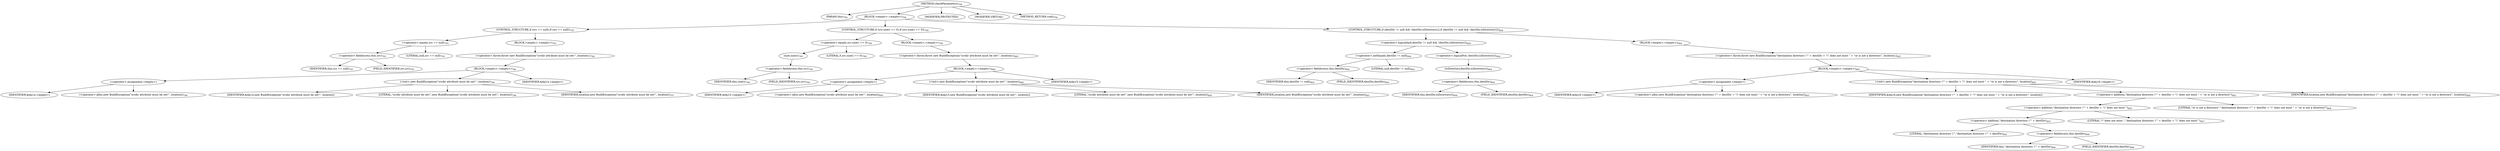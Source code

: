 digraph "checkParameters" {  
"1517" [label = <(METHOD,checkParameters)<SUB>794</SUB>> ]
"1518" [label = <(PARAM,this)<SUB>794</SUB>> ]
"1519" [label = <(BLOCK,&lt;empty&gt;,&lt;empty&gt;)<SUB>794</SUB>> ]
"1520" [label = <(CONTROL_STRUCTURE,if (src == null),if (src == null))<SUB>795</SUB>> ]
"1521" [label = <(&lt;operator&gt;.equals,src == null)<SUB>795</SUB>> ]
"1522" [label = <(&lt;operator&gt;.fieldAccess,this.src)<SUB>795</SUB>> ]
"1523" [label = <(IDENTIFIER,this,src == null)<SUB>795</SUB>> ]
"1524" [label = <(FIELD_IDENTIFIER,src,src)<SUB>795</SUB>> ]
"1525" [label = <(LITERAL,null,src == null)<SUB>795</SUB>> ]
"1526" [label = <(BLOCK,&lt;empty&gt;,&lt;empty&gt;)<SUB>795</SUB>> ]
"1527" [label = <(&lt;operator&gt;.throw,throw new BuildException(&quot;srcdir attribute must be set!&quot;, location);)<SUB>796</SUB>> ]
"1528" [label = <(BLOCK,&lt;empty&gt;,&lt;empty&gt;)<SUB>796</SUB>> ]
"1529" [label = <(&lt;operator&gt;.assignment,&lt;empty&gt;)> ]
"1530" [label = <(IDENTIFIER,$obj14,&lt;empty&gt;)> ]
"1531" [label = <(&lt;operator&gt;.alloc,new BuildException(&quot;srcdir attribute must be set!&quot;, location))<SUB>796</SUB>> ]
"1532" [label = <(&lt;init&gt;,new BuildException(&quot;srcdir attribute must be set!&quot;, location))<SUB>796</SUB>> ]
"1533" [label = <(IDENTIFIER,$obj14,new BuildException(&quot;srcdir attribute must be set!&quot;, location))> ]
"1534" [label = <(LITERAL,&quot;srcdir attribute must be set!&quot;,new BuildException(&quot;srcdir attribute must be set!&quot;, location))<SUB>796</SUB>> ]
"1535" [label = <(IDENTIFIER,location,new BuildException(&quot;srcdir attribute must be set!&quot;, location))<SUB>797</SUB>> ]
"1536" [label = <(IDENTIFIER,$obj14,&lt;empty&gt;)> ]
"1537" [label = <(CONTROL_STRUCTURE,if (src.size() == 0),if (src.size() == 0))<SUB>799</SUB>> ]
"1538" [label = <(&lt;operator&gt;.equals,src.size() == 0)<SUB>799</SUB>> ]
"1539" [label = <(size,size())<SUB>799</SUB>> ]
"1540" [label = <(&lt;operator&gt;.fieldAccess,this.src)<SUB>799</SUB>> ]
"1541" [label = <(IDENTIFIER,this,size())<SUB>799</SUB>> ]
"1542" [label = <(FIELD_IDENTIFIER,src,src)<SUB>799</SUB>> ]
"1543" [label = <(LITERAL,0,src.size() == 0)<SUB>799</SUB>> ]
"1544" [label = <(BLOCK,&lt;empty&gt;,&lt;empty&gt;)<SUB>799</SUB>> ]
"1545" [label = <(&lt;operator&gt;.throw,throw new BuildException(&quot;srcdir attribute must be set!&quot;, location);)<SUB>800</SUB>> ]
"1546" [label = <(BLOCK,&lt;empty&gt;,&lt;empty&gt;)<SUB>800</SUB>> ]
"1547" [label = <(&lt;operator&gt;.assignment,&lt;empty&gt;)> ]
"1548" [label = <(IDENTIFIER,$obj15,&lt;empty&gt;)> ]
"1549" [label = <(&lt;operator&gt;.alloc,new BuildException(&quot;srcdir attribute must be set!&quot;, location))<SUB>800</SUB>> ]
"1550" [label = <(&lt;init&gt;,new BuildException(&quot;srcdir attribute must be set!&quot;, location))<SUB>800</SUB>> ]
"1551" [label = <(IDENTIFIER,$obj15,new BuildException(&quot;srcdir attribute must be set!&quot;, location))> ]
"1552" [label = <(LITERAL,&quot;srcdir attribute must be set!&quot;,new BuildException(&quot;srcdir attribute must be set!&quot;, location))<SUB>800</SUB>> ]
"1553" [label = <(IDENTIFIER,location,new BuildException(&quot;srcdir attribute must be set!&quot;, location))<SUB>801</SUB>> ]
"1554" [label = <(IDENTIFIER,$obj15,&lt;empty&gt;)> ]
"1555" [label = <(CONTROL_STRUCTURE,if (destDir != null &amp;&amp; !destDir.isDirectory()),if (destDir != null &amp;&amp; !destDir.isDirectory()))<SUB>804</SUB>> ]
"1556" [label = <(&lt;operator&gt;.logicalAnd,destDir != null &amp;&amp; !destDir.isDirectory())<SUB>804</SUB>> ]
"1557" [label = <(&lt;operator&gt;.notEquals,destDir != null)<SUB>804</SUB>> ]
"1558" [label = <(&lt;operator&gt;.fieldAccess,this.destDir)<SUB>804</SUB>> ]
"1559" [label = <(IDENTIFIER,this,destDir != null)<SUB>804</SUB>> ]
"1560" [label = <(FIELD_IDENTIFIER,destDir,destDir)<SUB>804</SUB>> ]
"1561" [label = <(LITERAL,null,destDir != null)<SUB>804</SUB>> ]
"1562" [label = <(&lt;operator&gt;.logicalNot,!destDir.isDirectory())<SUB>804</SUB>> ]
"1563" [label = <(isDirectory,destDir.isDirectory())<SUB>804</SUB>> ]
"1564" [label = <(&lt;operator&gt;.fieldAccess,this.destDir)<SUB>804</SUB>> ]
"1565" [label = <(IDENTIFIER,this,destDir.isDirectory())<SUB>804</SUB>> ]
"1566" [label = <(FIELD_IDENTIFIER,destDir,destDir)<SUB>804</SUB>> ]
"1567" [label = <(BLOCK,&lt;empty&gt;,&lt;empty&gt;)<SUB>804</SUB>> ]
"1568" [label = <(&lt;operator&gt;.throw,throw new BuildException(&quot;destination directory \&quot;&quot; + destDir + &quot;\&quot; does not exist &quot; + &quot;or is not a directory&quot;, location);)<SUB>805</SUB>> ]
"1569" [label = <(BLOCK,&lt;empty&gt;,&lt;empty&gt;)<SUB>805</SUB>> ]
"1570" [label = <(&lt;operator&gt;.assignment,&lt;empty&gt;)> ]
"1571" [label = <(IDENTIFIER,$obj16,&lt;empty&gt;)> ]
"1572" [label = <(&lt;operator&gt;.alloc,new BuildException(&quot;destination directory \&quot;&quot; + destDir + &quot;\&quot; does not exist &quot; + &quot;or is not a directory&quot;, location))<SUB>805</SUB>> ]
"1573" [label = <(&lt;init&gt;,new BuildException(&quot;destination directory \&quot;&quot; + destDir + &quot;\&quot; does not exist &quot; + &quot;or is not a directory&quot;, location))<SUB>805</SUB>> ]
"1574" [label = <(IDENTIFIER,$obj16,new BuildException(&quot;destination directory \&quot;&quot; + destDir + &quot;\&quot; does not exist &quot; + &quot;or is not a directory&quot;, location))> ]
"1575" [label = <(&lt;operator&gt;.addition,&quot;destination directory \&quot;&quot; + destDir + &quot;\&quot; does not exist &quot; + &quot;or is not a directory&quot;)<SUB>805</SUB>> ]
"1576" [label = <(&lt;operator&gt;.addition,&quot;destination directory \&quot;&quot; + destDir + &quot;\&quot; does not exist &quot;)<SUB>805</SUB>> ]
"1577" [label = <(&lt;operator&gt;.addition,&quot;destination directory \&quot;&quot; + destDir)<SUB>805</SUB>> ]
"1578" [label = <(LITERAL,&quot;destination directory \&quot;&quot;,&quot;destination directory \&quot;&quot; + destDir)<SUB>805</SUB>> ]
"1579" [label = <(&lt;operator&gt;.fieldAccess,this.destDir)<SUB>806</SUB>> ]
"1580" [label = <(IDENTIFIER,this,&quot;destination directory \&quot;&quot; + destDir)<SUB>806</SUB>> ]
"1581" [label = <(FIELD_IDENTIFIER,destDir,destDir)<SUB>806</SUB>> ]
"1582" [label = <(LITERAL,&quot;\&quot; does not exist &quot;,&quot;destination directory \&quot;&quot; + destDir + &quot;\&quot; does not exist &quot;)<SUB>807</SUB>> ]
"1583" [label = <(LITERAL,&quot;or is not a directory&quot;,&quot;destination directory \&quot;&quot; + destDir + &quot;\&quot; does not exist &quot; + &quot;or is not a directory&quot;)<SUB>808</SUB>> ]
"1584" [label = <(IDENTIFIER,location,new BuildException(&quot;destination directory \&quot;&quot; + destDir + &quot;\&quot; does not exist &quot; + &quot;or is not a directory&quot;, location))<SUB>808</SUB>> ]
"1585" [label = <(IDENTIFIER,$obj16,&lt;empty&gt;)> ]
"1586" [label = <(MODIFIER,PROTECTED)> ]
"1587" [label = <(MODIFIER,VIRTUAL)> ]
"1588" [label = <(METHOD_RETURN,void)<SUB>794</SUB>> ]
  "1517" -> "1518" 
  "1517" -> "1519" 
  "1517" -> "1586" 
  "1517" -> "1587" 
  "1517" -> "1588" 
  "1519" -> "1520" 
  "1519" -> "1537" 
  "1519" -> "1555" 
  "1520" -> "1521" 
  "1520" -> "1526" 
  "1521" -> "1522" 
  "1521" -> "1525" 
  "1522" -> "1523" 
  "1522" -> "1524" 
  "1526" -> "1527" 
  "1527" -> "1528" 
  "1528" -> "1529" 
  "1528" -> "1532" 
  "1528" -> "1536" 
  "1529" -> "1530" 
  "1529" -> "1531" 
  "1532" -> "1533" 
  "1532" -> "1534" 
  "1532" -> "1535" 
  "1537" -> "1538" 
  "1537" -> "1544" 
  "1538" -> "1539" 
  "1538" -> "1543" 
  "1539" -> "1540" 
  "1540" -> "1541" 
  "1540" -> "1542" 
  "1544" -> "1545" 
  "1545" -> "1546" 
  "1546" -> "1547" 
  "1546" -> "1550" 
  "1546" -> "1554" 
  "1547" -> "1548" 
  "1547" -> "1549" 
  "1550" -> "1551" 
  "1550" -> "1552" 
  "1550" -> "1553" 
  "1555" -> "1556" 
  "1555" -> "1567" 
  "1556" -> "1557" 
  "1556" -> "1562" 
  "1557" -> "1558" 
  "1557" -> "1561" 
  "1558" -> "1559" 
  "1558" -> "1560" 
  "1562" -> "1563" 
  "1563" -> "1564" 
  "1564" -> "1565" 
  "1564" -> "1566" 
  "1567" -> "1568" 
  "1568" -> "1569" 
  "1569" -> "1570" 
  "1569" -> "1573" 
  "1569" -> "1585" 
  "1570" -> "1571" 
  "1570" -> "1572" 
  "1573" -> "1574" 
  "1573" -> "1575" 
  "1573" -> "1584" 
  "1575" -> "1576" 
  "1575" -> "1583" 
  "1576" -> "1577" 
  "1576" -> "1582" 
  "1577" -> "1578" 
  "1577" -> "1579" 
  "1579" -> "1580" 
  "1579" -> "1581" 
}

